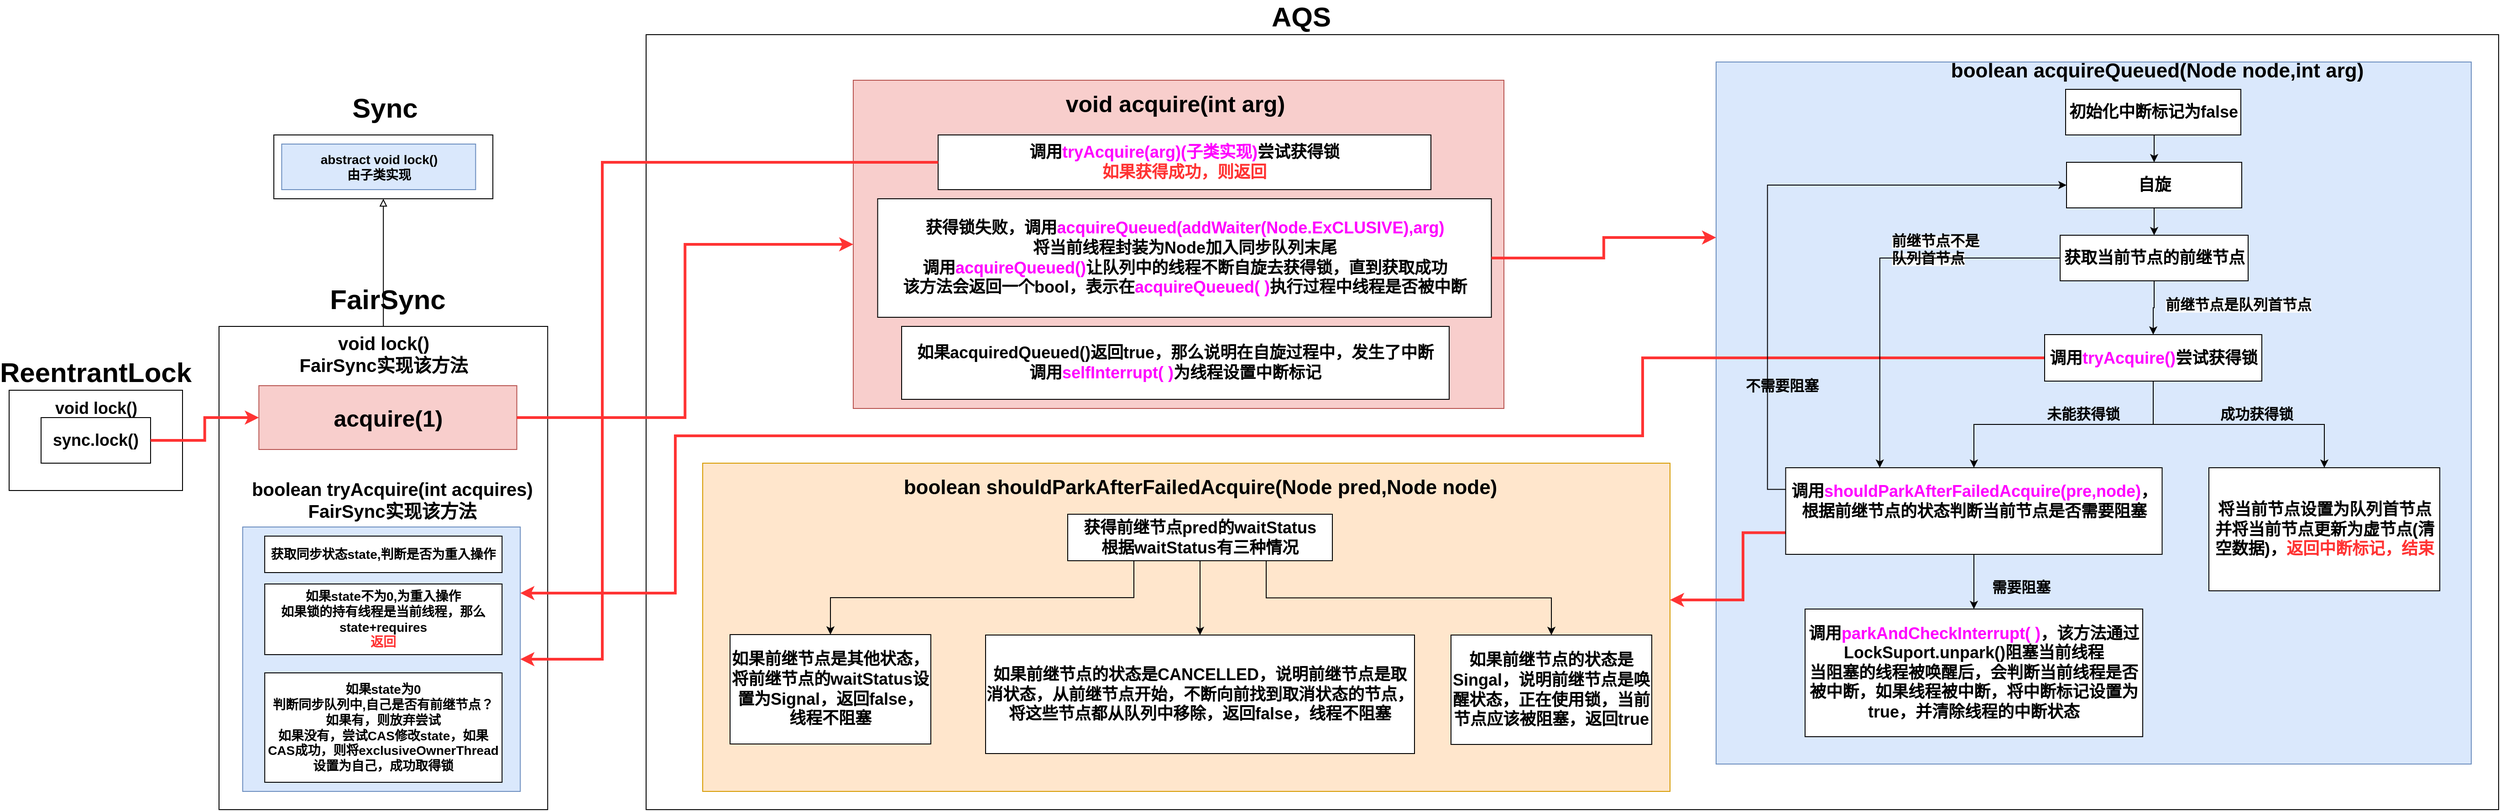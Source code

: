 <mxfile version="15.2.7" type="device"><diagram id="-9GZXHBNa-DlZWxhTkUK" name="第 1 页"><mxGraphModel dx="1707" dy="2156" grid="1" gridSize="10" guides="1" tooltips="1" connect="1" arrows="1" fold="1" page="1" pageScale="1" pageWidth="827" pageHeight="1169" math="0" shadow="0"><root><mxCell id="0"/><mxCell id="1" parent="0"/><mxCell id="10hftufTvc6Uf9GT2UfL-1" value="" style="rounded=0;whiteSpace=wrap;html=1;" parent="1" vertex="1"><mxGeometry x="580" y="-330" width="190" height="110" as="geometry"/></mxCell><mxCell id="10hftufTvc6Uf9GT2UfL-2" value="&lt;b&gt;&lt;font style=&quot;font-size: 30px&quot;&gt;ReentrantLock&lt;/font&gt;&lt;/b&gt;" style="text;html=1;strokeColor=none;fillColor=none;align=center;verticalAlign=middle;whiteSpace=wrap;rounded=0;" parent="1" vertex="1"><mxGeometry x="655.0" y="-360" width="40" height="20" as="geometry"/></mxCell><mxCell id="10hftufTvc6Uf9GT2UfL-3" value="&lt;b&gt;&lt;font style=&quot;font-size: 18px&quot;&gt;sync.lock()&lt;/font&gt;&lt;/b&gt;" style="rounded=0;whiteSpace=wrap;html=1;" parent="1" vertex="1"><mxGeometry x="615.0" y="-300" width="120" height="50" as="geometry"/></mxCell><mxCell id="10hftufTvc6Uf9GT2UfL-4" value="&lt;b&gt;&lt;font style=&quot;font-size: 18px&quot;&gt;void lock()&lt;/font&gt;&lt;/b&gt;" style="text;html=1;strokeColor=none;fillColor=none;align=center;verticalAlign=middle;whiteSpace=wrap;rounded=0;" parent="1" vertex="1"><mxGeometry x="627.5" y="-320" width="95" height="20" as="geometry"/></mxCell><mxCell id="10hftufTvc6Uf9GT2UfL-5" style="edgeStyle=orthogonalEdgeStyle;rounded=0;orthogonalLoop=1;jettySize=auto;html=1;exitX=0.5;exitY=0;exitDx=0;exitDy=0;entryX=0.5;entryY=1;entryDx=0;entryDy=0;endArrow=block;endFill=0;" parent="1" source="10hftufTvc6Uf9GT2UfL-6" target="10hftufTvc6Uf9GT2UfL-14" edge="1"><mxGeometry relative="1" as="geometry"/></mxCell><mxCell id="10hftufTvc6Uf9GT2UfL-6" value="" style="rounded=0;whiteSpace=wrap;html=1;" parent="1" vertex="1"><mxGeometry x="810.0" y="-400" width="360.14" height="530" as="geometry"/></mxCell><mxCell id="10hftufTvc6Uf9GT2UfL-7" value="&lt;b&gt;&lt;font style=&quot;font-size: 30px&quot;&gt;FairSync&lt;/font&gt;&lt;/b&gt;" style="text;html=1;strokeColor=none;fillColor=none;align=center;verticalAlign=middle;whiteSpace=wrap;rounded=0;" parent="1" vertex="1"><mxGeometry x="975.0" y="-440" width="40" height="20" as="geometry"/></mxCell><mxCell id="10hftufTvc6Uf9GT2UfL-8" value="&lt;b&gt;&lt;font style=&quot;font-size: 25px&quot;&gt;acquire(1)&lt;/font&gt;&lt;/b&gt;" style="rounded=0;whiteSpace=wrap;html=1;fillColor=#f8cecc;strokeColor=#b85450;" parent="1" vertex="1"><mxGeometry x="853.68" y="-335" width="282.64" height="70" as="geometry"/></mxCell><mxCell id="10hftufTvc6Uf9GT2UfL-9" value="&lt;b style=&quot;font-size: 20px&quot;&gt;&lt;font style=&quot;font-size: 20px&quot;&gt;void lock()&lt;br&gt;FairSync实现该方法&lt;br&gt;&lt;/font&gt;&lt;/b&gt;" style="text;html=1;strokeColor=none;fillColor=none;align=center;verticalAlign=middle;whiteSpace=wrap;rounded=0;" parent="1" vertex="1"><mxGeometry x="882.5" y="-380" width="215" height="20" as="geometry"/></mxCell><mxCell id="10hftufTvc6Uf9GT2UfL-14" value="" style="rounded=0;whiteSpace=wrap;html=1;" parent="1" vertex="1"><mxGeometry x="870.07" y="-610" width="240" height="70" as="geometry"/></mxCell><mxCell id="10hftufTvc6Uf9GT2UfL-15" value="&lt;b&gt;&lt;font style=&quot;font-size: 30px&quot;&gt;Sync&lt;/font&gt;&lt;/b&gt;" style="text;html=1;strokeColor=none;fillColor=none;align=center;verticalAlign=middle;whiteSpace=wrap;rounded=0;" parent="1" vertex="1"><mxGeometry x="972.43" y="-650" width="40" height="20" as="geometry"/></mxCell><mxCell id="10hftufTvc6Uf9GT2UfL-16" value="&lt;b&gt;&lt;font style=&quot;font-size: 14px&quot;&gt;abstract void lock()&lt;br&gt;由子类实现&lt;br&gt;&lt;/font&gt;&lt;/b&gt;" style="rounded=0;whiteSpace=wrap;html=1;fillColor=#dae8fc;strokeColor=#6c8ebf;" parent="1" vertex="1"><mxGeometry x="878.68" y="-600" width="212.5" height="50" as="geometry"/></mxCell><mxCell id="10hftufTvc6Uf9GT2UfL-46" value="&lt;b style=&quot;font-size: 20px&quot;&gt;&lt;font style=&quot;font-size: 20px&quot;&gt;boolean tryAcquire(int acquires)&lt;br&gt;FairSync实现该方法&lt;br&gt;&lt;/font&gt;&lt;/b&gt;" style="text;html=1;strokeColor=none;fillColor=none;align=center;verticalAlign=middle;whiteSpace=wrap;rounded=0;" parent="1" vertex="1"><mxGeometry x="831.14" y="-220" width="337.71" height="20" as="geometry"/></mxCell><mxCell id="10hftufTvc6Uf9GT2UfL-47" value="" style="rounded=0;whiteSpace=wrap;html=1;fillColor=#dae8fc;strokeColor=#6c8ebf;" parent="1" vertex="1"><mxGeometry x="835.93" y="-180" width="304.21" height="290" as="geometry"/></mxCell><mxCell id="10hftufTvc6Uf9GT2UfL-48" value="&lt;b&gt;&lt;font style=&quot;font-size: 14px&quot;&gt;获取同步状态state,判断是否为重入操作&lt;/font&gt;&lt;/b&gt;" style="rounded=0;whiteSpace=wrap;html=1;" parent="1" vertex="1"><mxGeometry x="860.07" y="-170" width="260.07" height="40" as="geometry"/></mxCell><mxCell id="10hftufTvc6Uf9GT2UfL-49" value="&lt;span style=&quot;font-size: 14px&quot;&gt;&lt;b&gt;如果state不为0,为重入操作&lt;br&gt;如果锁的持有线程是当前线程，那么state+requires&lt;br&gt;&lt;font color=&quot;#ff3333&quot;&gt;返回&lt;/font&gt;&lt;br&gt;&lt;/b&gt;&lt;/span&gt;" style="rounded=0;whiteSpace=wrap;html=1;" parent="1" vertex="1"><mxGeometry x="860.11" y="-117.5" width="260.03" height="77.5" as="geometry"/></mxCell><mxCell id="10hftufTvc6Uf9GT2UfL-50" value="&lt;span style=&quot;font-size: 14px&quot;&gt;&lt;b&gt;如果state为0&lt;br&gt;判断同步队列中,自己是否有前继节点？&lt;br&gt;如果有，则放弃尝试&lt;br&gt;如果没有，尝试CAS修改state，如果CAS成功，则将exclusiveOwnerThread设置为自己，成功取得锁&lt;br&gt;&lt;/b&gt;&lt;/span&gt;" style="rounded=0;whiteSpace=wrap;html=1;" parent="1" vertex="1"><mxGeometry x="860.11" y="-20" width="260.03" height="120" as="geometry"/></mxCell><mxCell id="shiqHBtbe7K4PE_wowfE-1" value="" style="rounded=0;whiteSpace=wrap;html=1;" vertex="1" parent="1"><mxGeometry x="1278" y="-720" width="2030" height="850" as="geometry"/></mxCell><mxCell id="shiqHBtbe7K4PE_wowfE-2" value="&lt;b&gt;&lt;font style=&quot;font-size: 30px&quot;&gt;AQS&lt;/font&gt;&lt;/b&gt;" style="text;html=1;strokeColor=none;fillColor=none;align=center;verticalAlign=middle;whiteSpace=wrap;rounded=0;" vertex="1" parent="1"><mxGeometry x="1976" y="-750" width="40" height="20" as="geometry"/></mxCell><mxCell id="shiqHBtbe7K4PE_wowfE-3" value="" style="group" vertex="1" connectable="0" parent="1"><mxGeometry x="1340" y="-250" width="1060" height="360" as="geometry"/></mxCell><mxCell id="shiqHBtbe7K4PE_wowfE-4" value="" style="rounded=0;whiteSpace=wrap;html=1;fillColor=#ffe6cc;strokeColor=#d79b00;" vertex="1" parent="shiqHBtbe7K4PE_wowfE-3"><mxGeometry width="1060" height="360" as="geometry"/></mxCell><mxCell id="shiqHBtbe7K4PE_wowfE-5" value="&lt;b&gt;&lt;font style=&quot;font-size: 22px&quot;&gt;boolean shouldParkAfterFailedAcquire(Node pred,Node node)&lt;/font&gt;&lt;/b&gt;" style="text;html=1;strokeColor=none;fillColor=none;align=center;verticalAlign=middle;whiteSpace=wrap;rounded=0;" vertex="1" parent="shiqHBtbe7K4PE_wowfE-3"><mxGeometry x="201.5" y="17" width="687" height="20" as="geometry"/></mxCell><mxCell id="shiqHBtbe7K4PE_wowfE-6" value="&lt;span style=&quot;font-size: 18px&quot;&gt;&lt;b&gt;获得前继节点pred的waitStatus&lt;br&gt;根据waitStatus有三种情况&lt;br&gt;&lt;/b&gt;&lt;/span&gt;" style="rounded=0;whiteSpace=wrap;html=1;" vertex="1" parent="shiqHBtbe7K4PE_wowfE-3"><mxGeometry x="400" y="56" width="290" height="51" as="geometry"/></mxCell><mxCell id="shiqHBtbe7K4PE_wowfE-7" value="&lt;span style=&quot;font-size: 18px&quot;&gt;&lt;b&gt;如果前继节点的状态是Singal，说明前继节点是唤醒状态，正在使用锁，当前节点应该被阻塞，返回true&lt;/b&gt;&lt;/span&gt;" style="rounded=0;whiteSpace=wrap;html=1;" vertex="1" parent="shiqHBtbe7K4PE_wowfE-3"><mxGeometry x="820" y="188.5" width="220" height="120" as="geometry"/></mxCell><mxCell id="shiqHBtbe7K4PE_wowfE-8" style="edgeStyle=orthogonalEdgeStyle;rounded=0;orthogonalLoop=1;jettySize=auto;html=1;exitX=0.75;exitY=1;exitDx=0;exitDy=0;entryX=0.5;entryY=0;entryDx=0;entryDy=0;" edge="1" parent="shiqHBtbe7K4PE_wowfE-3" source="shiqHBtbe7K4PE_wowfE-6" target="shiqHBtbe7K4PE_wowfE-7"><mxGeometry relative="1" as="geometry"/></mxCell><mxCell id="shiqHBtbe7K4PE_wowfE-9" value="&lt;span style=&quot;font-size: 18px&quot;&gt;&lt;b&gt;如果前继节点的状态是CANCELLED，说明前继节点是取消状态，从前继节点开始，不断向前找到取消状态的节点，将这些节点都从队列中移除，返回false，线程不阻塞&lt;/b&gt;&lt;/span&gt;" style="rounded=0;whiteSpace=wrap;html=1;" vertex="1" parent="shiqHBtbe7K4PE_wowfE-3"><mxGeometry x="310" y="188.5" width="470" height="130" as="geometry"/></mxCell><mxCell id="shiqHBtbe7K4PE_wowfE-10" style="edgeStyle=orthogonalEdgeStyle;rounded=0;orthogonalLoop=1;jettySize=auto;html=1;exitX=0.5;exitY=1;exitDx=0;exitDy=0;entryX=0.5;entryY=0;entryDx=0;entryDy=0;" edge="1" parent="shiqHBtbe7K4PE_wowfE-3" source="shiqHBtbe7K4PE_wowfE-6" target="shiqHBtbe7K4PE_wowfE-9"><mxGeometry relative="1" as="geometry"/></mxCell><mxCell id="shiqHBtbe7K4PE_wowfE-11" value="&lt;span style=&quot;font-size: 18px&quot;&gt;&lt;b&gt;如果前继节点是其他状态，将前继节点的waitStatus设置为Signal，返回false，&lt;/b&gt;&lt;/span&gt;&lt;b style=&quot;font-size: 18px&quot;&gt;线程不阻塞&lt;/b&gt;" style="rounded=0;whiteSpace=wrap;html=1;" vertex="1" parent="shiqHBtbe7K4PE_wowfE-3"><mxGeometry x="30" y="188" width="220" height="120" as="geometry"/></mxCell><mxCell id="shiqHBtbe7K4PE_wowfE-12" style="edgeStyle=orthogonalEdgeStyle;rounded=0;orthogonalLoop=1;jettySize=auto;html=1;exitX=0.25;exitY=1;exitDx=0;exitDy=0;entryX=0.5;entryY=0;entryDx=0;entryDy=0;" edge="1" parent="shiqHBtbe7K4PE_wowfE-3" source="shiqHBtbe7K4PE_wowfE-6" target="shiqHBtbe7K4PE_wowfE-11"><mxGeometry relative="1" as="geometry"/></mxCell><mxCell id="shiqHBtbe7K4PE_wowfE-13" value="" style="rounded=0;whiteSpace=wrap;html=1;fillColor=#dae8fc;strokeColor=#6c8ebf;" vertex="1" parent="1"><mxGeometry x="2450.5" y="-690" width="827.5" height="770" as="geometry"/></mxCell><mxCell id="shiqHBtbe7K4PE_wowfE-14" value="&lt;b&gt;&lt;font style=&quot;font-size: 22px&quot;&gt;&amp;nbsp;boolean acquireQueued(Node node,int arg)&lt;/font&gt;&lt;/b&gt;" style="text;html=1;strokeColor=none;fillColor=none;align=center;verticalAlign=middle;whiteSpace=wrap;rounded=0;" vertex="1" parent="1"><mxGeometry x="2688.5" y="-690" width="484" height="20" as="geometry"/></mxCell><mxCell id="shiqHBtbe7K4PE_wowfE-15" value="&lt;b&gt;&lt;font style=&quot;font-size: 18px&quot;&gt;获取当前节点的前继节点&lt;/font&gt;&lt;/b&gt;" style="rounded=0;whiteSpace=wrap;html=1;" vertex="1" parent="1"><mxGeometry x="2827.5" y="-500" width="206" height="50" as="geometry"/></mxCell><mxCell id="shiqHBtbe7K4PE_wowfE-16" style="edgeStyle=orthogonalEdgeStyle;rounded=0;orthogonalLoop=1;jettySize=auto;html=1;exitX=0.5;exitY=1;exitDx=0;exitDy=0;" edge="1" parent="1" source="shiqHBtbe7K4PE_wowfE-17" target="shiqHBtbe7K4PE_wowfE-15"><mxGeometry x="2450.5" y="-660" as="geometry"/></mxCell><mxCell id="shiqHBtbe7K4PE_wowfE-17" value="&lt;b&gt;&lt;font style=&quot;font-size: 18px&quot;&gt;自旋&lt;/font&gt;&lt;/b&gt;" style="rounded=0;whiteSpace=wrap;html=1;" vertex="1" parent="1"><mxGeometry x="2834.5" y="-580" width="192" height="50" as="geometry"/></mxCell><mxCell id="shiqHBtbe7K4PE_wowfE-18" value="&lt;b style=&quot;color: rgb(0 , 0 , 0) ; font-family: &amp;#34;helvetica&amp;#34; ; font-size: 12px ; font-style: normal ; letter-spacing: normal ; text-align: center ; text-indent: 0px ; text-transform: none ; word-spacing: 0px ; background-color: rgb(248 , 249 , 250)&quot;&gt;&lt;font style=&quot;font-size: 16px&quot;&gt;前继节点不是队列首节点&lt;/font&gt;&lt;/b&gt;" style="text;whiteSpace=wrap;html=1;" vertex="1" parent="1"><mxGeometry x="2640.5" y="-510" width="100" height="40" as="geometry"/></mxCell><mxCell id="shiqHBtbe7K4PE_wowfE-47" style="edgeStyle=orthogonalEdgeStyle;rounded=0;orthogonalLoop=1;jettySize=auto;html=1;exitX=0;exitY=0.5;exitDx=0;exitDy=0;entryX=1;entryY=0.25;entryDx=0;entryDy=0;strokeColor=#FF3333;strokeWidth=3;" edge="1" parent="1" source="shiqHBtbe7K4PE_wowfE-19" target="10hftufTvc6Uf9GT2UfL-47"><mxGeometry relative="1" as="geometry"><Array as="points"><mxPoint x="2370" y="-365"/><mxPoint x="2370" y="-280"/><mxPoint x="1310" y="-280"/><mxPoint x="1310" y="-107"/></Array></mxGeometry></mxCell><mxCell id="shiqHBtbe7K4PE_wowfE-19" value="&lt;span style=&quot;font-size: 18px&quot;&gt;&lt;b&gt;调用&lt;font color=&quot;#ff00ff&quot; style=&quot;font-size: 18px&quot;&gt;tryAcquire()&lt;/font&gt;尝试获得锁&lt;/b&gt;&lt;/span&gt;" style="rounded=0;whiteSpace=wrap;html=1;" vertex="1" parent="1"><mxGeometry x="2810.5" y="-391" width="238" height="51" as="geometry"/></mxCell><mxCell id="shiqHBtbe7K4PE_wowfE-20" style="edgeStyle=orthogonalEdgeStyle;rounded=0;orthogonalLoop=1;jettySize=auto;html=1;exitX=0.5;exitY=1;exitDx=0;exitDy=0;entryX=0.5;entryY=0;entryDx=0;entryDy=0;" edge="1" parent="1" source="shiqHBtbe7K4PE_wowfE-15" target="shiqHBtbe7K4PE_wowfE-19"><mxGeometry x="2450.5" y="-660" as="geometry"/></mxCell><mxCell id="shiqHBtbe7K4PE_wowfE-21" value="&lt;b style=&quot;color: rgb(0 , 0 , 0) ; font-family: &amp;#34;helvetica&amp;#34; ; font-size: 12px ; font-style: normal ; letter-spacing: normal ; text-align: center ; text-indent: 0px ; text-transform: none ; word-spacing: 0px ; background-color: rgb(248 , 249 , 250)&quot;&gt;&lt;font style=&quot;font-size: 16px&quot;&gt;前继节点是队列首节点&lt;/font&gt;&lt;/b&gt;" style="text;whiteSpace=wrap;html=1;" vertex="1" parent="1"><mxGeometry x="2940.5" y="-440" width="170" height="30" as="geometry"/></mxCell><mxCell id="shiqHBtbe7K4PE_wowfE-22" value="&lt;b style=&quot;font-size: 18px&quot;&gt;&lt;font style=&quot;font-size: 18px&quot;&gt;将当前节点设置为队列首节点&lt;br&gt;并将当前节点更新为虚节点(清空数据)，&lt;font color=&quot;#ff3333&quot;&gt;返回中断标记，结束&lt;/font&gt;&lt;br&gt;&lt;/font&gt;&lt;/b&gt;" style="rounded=0;whiteSpace=wrap;html=1;" vertex="1" parent="1"><mxGeometry x="2990.5" y="-245" width="253" height="135" as="geometry"/></mxCell><mxCell id="shiqHBtbe7K4PE_wowfE-23" style="edgeStyle=orthogonalEdgeStyle;rounded=0;orthogonalLoop=1;jettySize=auto;html=1;exitX=0.5;exitY=1;exitDx=0;exitDy=0;entryX=0.5;entryY=0;entryDx=0;entryDy=0;" edge="1" parent="1" source="shiqHBtbe7K4PE_wowfE-19" target="shiqHBtbe7K4PE_wowfE-22"><mxGeometry x="2450.5" y="-660" as="geometry"/></mxCell><mxCell id="shiqHBtbe7K4PE_wowfE-24" value="&lt;div style=&quot;text-align: center&quot;&gt;&lt;span style=&quot;font-size: 16px&quot;&gt;&lt;font face=&quot;helvetica&quot;&gt;&lt;b&gt;成功获得锁&lt;/b&gt;&lt;/font&gt;&lt;/span&gt;&lt;/div&gt;" style="text;whiteSpace=wrap;html=1;" vertex="1" parent="1"><mxGeometry x="3000.5" y="-320" width="100" height="31" as="geometry"/></mxCell><mxCell id="shiqHBtbe7K4PE_wowfE-25" style="edgeStyle=orthogonalEdgeStyle;rounded=0;orthogonalLoop=1;jettySize=auto;html=1;exitX=0;exitY=0.25;exitDx=0;exitDy=0;entryX=0;entryY=0.5;entryDx=0;entryDy=0;" edge="1" parent="1" source="shiqHBtbe7K4PE_wowfE-27" target="shiqHBtbe7K4PE_wowfE-17"><mxGeometry relative="1" as="geometry"/></mxCell><mxCell id="shiqHBtbe7K4PE_wowfE-26" style="edgeStyle=orthogonalEdgeStyle;rounded=0;orthogonalLoop=1;jettySize=auto;html=1;exitX=0;exitY=0.75;exitDx=0;exitDy=0;strokeColor=#FF3333;strokeWidth=3;" edge="1" parent="1" source="shiqHBtbe7K4PE_wowfE-27" target="shiqHBtbe7K4PE_wowfE-4"><mxGeometry relative="1" as="geometry"><Array as="points"><mxPoint x="2480" y="-174"/><mxPoint x="2480" y="-100"/></Array></mxGeometry></mxCell><mxCell id="shiqHBtbe7K4PE_wowfE-27" value="&lt;b style=&quot;font-size: 18px&quot;&gt;&lt;font style=&quot;font-size: 18px&quot;&gt;调用&lt;font color=&quot;#ff00ff&quot; style=&quot;font-size: 18px&quot;&gt;shouldParkAfterFailedAcquire(pre,node)&lt;/font&gt;，根据前继节点的状态判断当前节点是否需要阻塞&lt;br&gt;&lt;br&gt;&lt;/font&gt;&lt;/b&gt;" style="rounded=0;whiteSpace=wrap;html=1;" vertex="1" parent="1"><mxGeometry x="2526.75" y="-245" width="412.5" height="95" as="geometry"/></mxCell><mxCell id="shiqHBtbe7K4PE_wowfE-28" style="edgeStyle=orthogonalEdgeStyle;rounded=0;orthogonalLoop=1;jettySize=auto;html=1;exitX=0;exitY=0.5;exitDx=0;exitDy=0;entryX=0.25;entryY=0;entryDx=0;entryDy=0;" edge="1" parent="1" source="shiqHBtbe7K4PE_wowfE-15" target="shiqHBtbe7K4PE_wowfE-27"><mxGeometry x="2448" y="-660" as="geometry"/></mxCell><mxCell id="shiqHBtbe7K4PE_wowfE-29" style="edgeStyle=orthogonalEdgeStyle;rounded=0;orthogonalLoop=1;jettySize=auto;html=1;exitX=0.5;exitY=1;exitDx=0;exitDy=0;entryX=0.5;entryY=0;entryDx=0;entryDy=0;" edge="1" parent="1" source="shiqHBtbe7K4PE_wowfE-19" target="shiqHBtbe7K4PE_wowfE-27"><mxGeometry x="2450.5" y="-660" as="geometry"/></mxCell><mxCell id="shiqHBtbe7K4PE_wowfE-30" value="&lt;div style=&quot;text-align: center&quot;&gt;&lt;span style=&quot;font-size: 16px&quot;&gt;&lt;font face=&quot;helvetica&quot;&gt;&lt;b&gt;不需要阻塞&lt;/b&gt;&lt;/font&gt;&lt;/span&gt;&lt;/div&gt;" style="text;whiteSpace=wrap;html=1;" vertex="1" parent="1"><mxGeometry x="2481" y="-351" width="100" height="31" as="geometry"/></mxCell><mxCell id="shiqHBtbe7K4PE_wowfE-31" value="&lt;div style=&quot;text-align: center&quot;&gt;&lt;span style=&quot;font-size: 16px&quot;&gt;&lt;font face=&quot;helvetica&quot;&gt;&lt;b&gt;未能获得锁&lt;/b&gt;&lt;/font&gt;&lt;/span&gt;&lt;/div&gt;" style="text;whiteSpace=wrap;html=1;" vertex="1" parent="1"><mxGeometry x="2810.5" y="-320" width="100" height="31" as="geometry"/></mxCell><mxCell id="shiqHBtbe7K4PE_wowfE-32" value="&lt;b style=&quot;font-size: 18px&quot;&gt;&lt;font style=&quot;font-size: 18px&quot;&gt;调用&lt;font color=&quot;#ff00ff&quot; style=&quot;font-size: 18px&quot;&gt;parkAndCheckInterrupt( )&lt;/font&gt;，该方法通过LockSuport.unpark()阻塞当前线程&lt;br&gt;当阻塞的线程被唤醒后，会判断当前线程是否被中断，如果线程被中断，将中断标记设置为true，并清除线程的中断状态&lt;br&gt;&lt;/font&gt;&lt;/b&gt;" style="rounded=0;whiteSpace=wrap;html=1;" vertex="1" parent="1"><mxGeometry x="2548" y="-90" width="370" height="140" as="geometry"/></mxCell><mxCell id="shiqHBtbe7K4PE_wowfE-33" style="edgeStyle=orthogonalEdgeStyle;rounded=0;orthogonalLoop=1;jettySize=auto;html=1;exitX=0.5;exitY=1;exitDx=0;exitDy=0;entryX=0.5;entryY=0;entryDx=0;entryDy=0;" edge="1" parent="1" source="shiqHBtbe7K4PE_wowfE-27" target="shiqHBtbe7K4PE_wowfE-32"><mxGeometry x="2450.5" y="-660" as="geometry"/></mxCell><mxCell id="shiqHBtbe7K4PE_wowfE-34" value="&lt;div style=&quot;text-align: center&quot;&gt;&lt;span style=&quot;font-size: 16px&quot;&gt;&lt;font face=&quot;helvetica&quot;&gt;&lt;b&gt;需要阻塞&lt;/b&gt;&lt;/font&gt;&lt;/span&gt;&lt;/div&gt;" style="text;whiteSpace=wrap;html=1;" vertex="1" parent="1"><mxGeometry x="2750.5" y="-130" width="100" height="31" as="geometry"/></mxCell><mxCell id="shiqHBtbe7K4PE_wowfE-35" value="" style="group" vertex="1" connectable="0" parent="1"><mxGeometry x="1548" y="-670" width="710" height="360" as="geometry"/></mxCell><mxCell id="shiqHBtbe7K4PE_wowfE-36" value="" style="rounded=0;whiteSpace=wrap;html=1;fillColor=#f8cecc;strokeColor=#b85450;" vertex="1" parent="shiqHBtbe7K4PE_wowfE-35"><mxGeometry x="-43" width="713" height="360" as="geometry"/></mxCell><mxCell id="shiqHBtbe7K4PE_wowfE-37" value="&lt;b&gt;&lt;font style=&quot;font-size: 25px&quot;&gt;void acquire(int arg)&lt;/font&gt;&lt;/b&gt;" style="text;html=1;strokeColor=none;fillColor=none;align=center;verticalAlign=middle;whiteSpace=wrap;rounded=0;" vertex="1" parent="shiqHBtbe7K4PE_wowfE-35"><mxGeometry x="140" y="15" width="340" height="20" as="geometry"/></mxCell><mxCell id="shiqHBtbe7K4PE_wowfE-38" value="&lt;b style=&quot;font-size: 18px&quot;&gt;调用&lt;font color=&quot;#ff00ff&quot; style=&quot;font-size: 18px&quot;&gt;tryAcquire(arg)(子类实现)&lt;/font&gt;尝试获得锁&lt;br&gt;&lt;font color=&quot;#ff3333&quot; style=&quot;font-size: 18px&quot;&gt;如果获得成功，&lt;font style=&quot;font-size: 18px&quot;&gt;则返回&lt;/font&gt;&lt;/font&gt;&lt;/b&gt;" style="rounded=0;whiteSpace=wrap;html=1;" vertex="1" parent="shiqHBtbe7K4PE_wowfE-35"><mxGeometry x="50" y="60" width="540" height="60" as="geometry"/></mxCell><mxCell id="shiqHBtbe7K4PE_wowfE-39" value="&lt;b style=&quot;font-size: 18px&quot;&gt;&lt;font style=&quot;font-size: 18px&quot;&gt;获得锁失败，调用&lt;font color=&quot;#ff00ff&quot; style=&quot;font-size: 18px&quot;&gt;acquireQueued(addWaiter(Node.ExCLUSIVE),arg)&lt;/font&gt;&lt;br&gt;将当前线程封装为Node加入同步队列末尾&lt;br&gt;&lt;/font&gt;&lt;/b&gt;&lt;b style=&quot;font-size: 18px&quot;&gt;调用&lt;font color=&quot;#ff00ff&quot;&gt;acquireQueued()&lt;/font&gt;让队列中的线程不断自旋去获得锁，直到获取成功&lt;br&gt;&lt;/b&gt;&lt;b style=&quot;font-size: 18px&quot;&gt;&lt;font style=&quot;font-size: 18px&quot;&gt;该方法会返回一个bool，表示在&lt;font color=&quot;#ff00ff&quot;&gt;acquireQueued( )&lt;/font&gt;执行过程中线程是否被中断&lt;br&gt;&lt;/font&gt;&lt;/b&gt;" style="rounded=0;whiteSpace=wrap;html=1;" vertex="1" parent="shiqHBtbe7K4PE_wowfE-35"><mxGeometry x="-16.25" y="130" width="672.5" height="130" as="geometry"/></mxCell><mxCell id="shiqHBtbe7K4PE_wowfE-40" value="&lt;b style=&quot;font-size: 18px&quot;&gt;如果acquiredQueued()返回true，那么说明在自旋过程中，发生了中断&lt;br&gt;调用&lt;font color=&quot;#ff00ff&quot;&gt;selfInterrupt( )&lt;/font&gt;为线程设置中断标记&lt;br&gt;&lt;/b&gt;" style="rounded=0;whiteSpace=wrap;html=1;" vertex="1" parent="shiqHBtbe7K4PE_wowfE-35"><mxGeometry x="10" y="270" width="600" height="80" as="geometry"/></mxCell><mxCell id="shiqHBtbe7K4PE_wowfE-41" style="edgeStyle=orthogonalEdgeStyle;rounded=0;orthogonalLoop=1;jettySize=auto;html=1;exitX=1;exitY=0.5;exitDx=0;exitDy=0;entryX=0;entryY=0.25;entryDx=0;entryDy=0;strokeColor=#FF3333;strokeWidth=3;" edge="1" parent="1" source="shiqHBtbe7K4PE_wowfE-39" target="shiqHBtbe7K4PE_wowfE-13"><mxGeometry relative="1" as="geometry"/></mxCell><mxCell id="shiqHBtbe7K4PE_wowfE-42" style="edgeStyle=orthogonalEdgeStyle;rounded=0;orthogonalLoop=1;jettySize=auto;html=1;exitX=0.5;exitY=1;exitDx=0;exitDy=0;entryX=0.5;entryY=0;entryDx=0;entryDy=0;strokeColor=#000000;" edge="1" parent="1" source="shiqHBtbe7K4PE_wowfE-43" target="shiqHBtbe7K4PE_wowfE-17"><mxGeometry relative="1" as="geometry"/></mxCell><mxCell id="shiqHBtbe7K4PE_wowfE-43" value="&lt;b&gt;&lt;font style=&quot;font-size: 18px&quot;&gt;初始化中断标记为false&lt;/font&gt;&lt;/b&gt;" style="rounded=0;whiteSpace=wrap;html=1;" vertex="1" parent="1"><mxGeometry x="2833.5" y="-660" width="192" height="50" as="geometry"/></mxCell><mxCell id="shiqHBtbe7K4PE_wowfE-44" style="edgeStyle=orthogonalEdgeStyle;rounded=0;orthogonalLoop=1;jettySize=auto;html=1;exitX=1;exitY=0.5;exitDx=0;exitDy=0;entryX=0;entryY=0.5;entryDx=0;entryDy=0;strokeWidth=3;strokeColor=#FF3333;" edge="1" parent="1" source="10hftufTvc6Uf9GT2UfL-3" target="10hftufTvc6Uf9GT2UfL-8"><mxGeometry relative="1" as="geometry"/></mxCell><mxCell id="shiqHBtbe7K4PE_wowfE-45" style="edgeStyle=orthogonalEdgeStyle;rounded=0;orthogonalLoop=1;jettySize=auto;html=1;exitX=1;exitY=0.5;exitDx=0;exitDy=0;entryX=0;entryY=0.5;entryDx=0;entryDy=0;strokeColor=#FF3333;strokeWidth=3;" edge="1" parent="1" source="10hftufTvc6Uf9GT2UfL-8" target="shiqHBtbe7K4PE_wowfE-36"><mxGeometry relative="1" as="geometry"/></mxCell><mxCell id="shiqHBtbe7K4PE_wowfE-46" style="edgeStyle=orthogonalEdgeStyle;rounded=0;orthogonalLoop=1;jettySize=auto;html=1;exitX=0;exitY=0.5;exitDx=0;exitDy=0;entryX=1;entryY=0.5;entryDx=0;entryDy=0;strokeColor=#FF3333;strokeWidth=3;" edge="1" parent="1" source="shiqHBtbe7K4PE_wowfE-38" target="10hftufTvc6Uf9GT2UfL-47"><mxGeometry relative="1" as="geometry"><Array as="points"><mxPoint x="1230" y="-580"/><mxPoint x="1230" y="-35"/></Array></mxGeometry></mxCell></root></mxGraphModel></diagram></mxfile>
